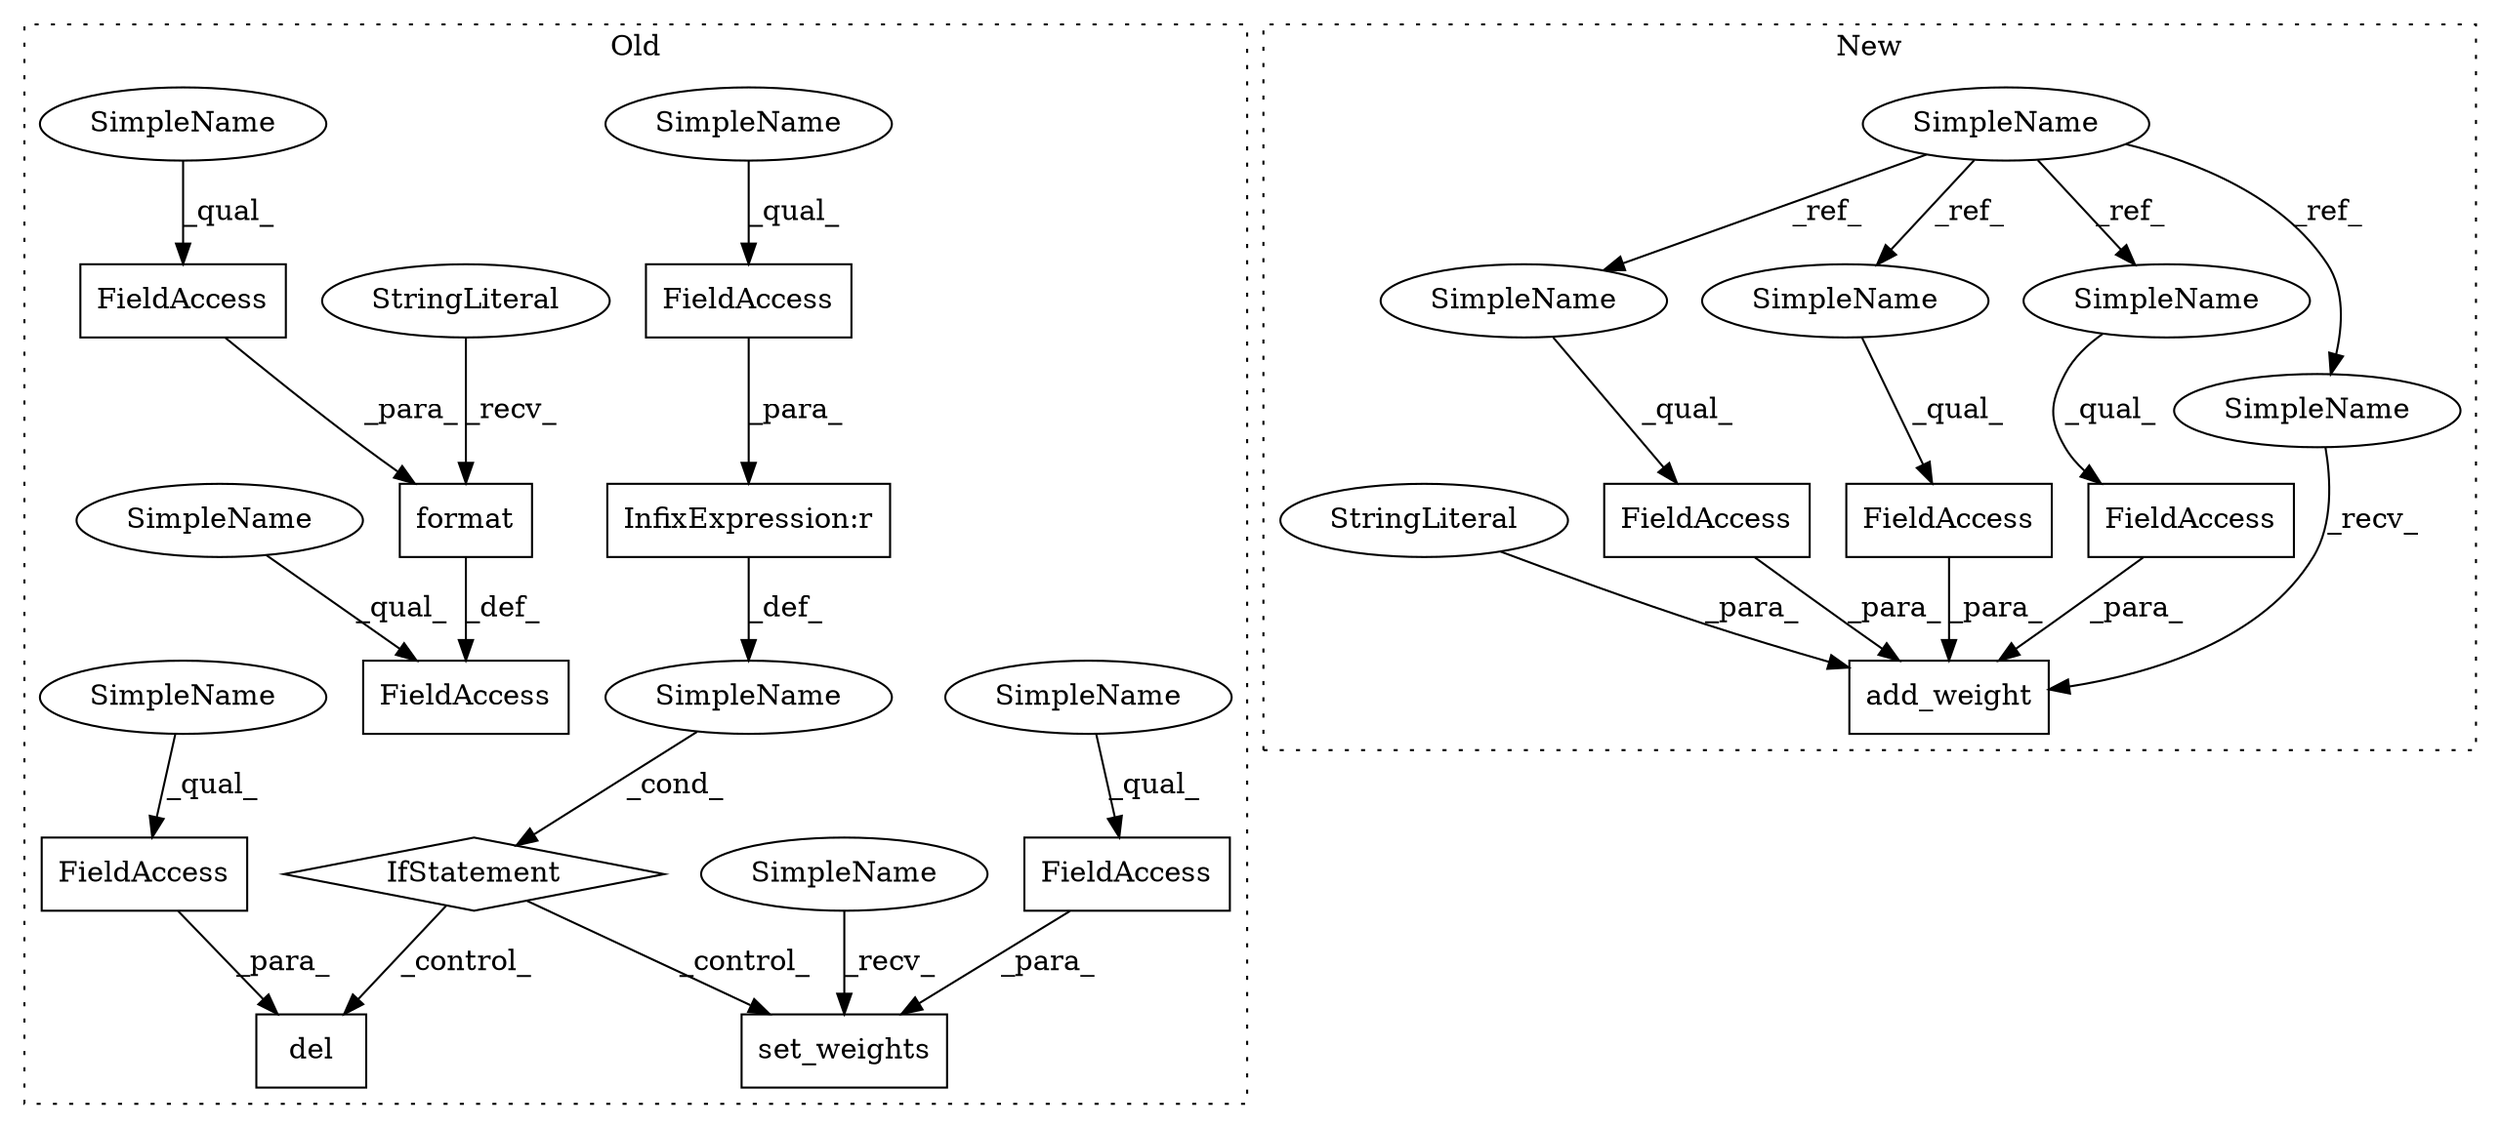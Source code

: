 digraph G {
subgraph cluster0 {
1 [label="format" a="32" s="1535,1551" l="7,1" shape="box"];
3 [label="FieldAccess" a="22" s="1542" l="9" shape="box"];
5 [label="set_weights" a="32" s="1665,1697" l="12,1" shape="box"];
6 [label="SimpleName" a="42" s="" l="" shape="ellipse"];
7 [label="del" a="32" s="1706,1730" l="4,1" shape="box"];
8 [label="FieldAccess" a="22" s="1710" l="20" shape="box"];
9 [label="FieldAccess" a="22" s="1677" l="20" shape="box"];
10 [label="FieldAccess" a="22" s="1559" l="22" shape="box"];
13 [label="FieldAccess" a="22" s="1622" l="20" shape="box"];
15 [label="IfStatement" a="25" s="1618,1650" l="4,2" shape="diamond"];
16 [label="StringLiteral" a="45" s="1523" l="11" shape="ellipse"];
18 [label="InfixExpression:r" a="27" s="1642" l="4" shape="box"];
23 [label="SimpleName" a="42" s="1660" l="4" shape="ellipse"];
24 [label="SimpleName" a="42" s="1542" l="4" shape="ellipse"];
25 [label="SimpleName" a="42" s="1677" l="4" shape="ellipse"];
26 [label="SimpleName" a="42" s="1622" l="4" shape="ellipse"];
27 [label="SimpleName" a="42" s="1559" l="4" shape="ellipse"];
28 [label="SimpleName" a="42" s="1710" l="4" shape="ellipse"];
label = "Old";
style="dotted";
}
subgraph cluster1 {
2 [label="add_weight" a="32" s="1751,1849" l="11,1" shape="box"];
4 [label="SimpleName" a="42" s="1345" l="4" shape="ellipse"];
11 [label="FieldAccess" a="22" s="1782" l="22" shape="box"];
12 [label="FieldAccess" a="22" s="1828" l="21" shape="box"];
14 [label="FieldAccess" a="22" s="1805" l="22" shape="box"];
17 [label="StringLiteral" a="45" s="1774" l="7" shape="ellipse"];
19 [label="SimpleName" a="42" s="1782" l="4" shape="ellipse"];
20 [label="SimpleName" a="42" s="1828" l="4" shape="ellipse"];
21 [label="SimpleName" a="42" s="1805" l="4" shape="ellipse"];
22 [label="SimpleName" a="42" s="1746" l="4" shape="ellipse"];
label = "New";
style="dotted";
}
1 -> 10 [label="_def_"];
3 -> 1 [label="_para_"];
4 -> 22 [label="_ref_"];
4 -> 21 [label="_ref_"];
4 -> 19 [label="_ref_"];
4 -> 20 [label="_ref_"];
6 -> 15 [label="_cond_"];
8 -> 7 [label="_para_"];
9 -> 5 [label="_para_"];
11 -> 2 [label="_para_"];
12 -> 2 [label="_para_"];
13 -> 18 [label="_para_"];
14 -> 2 [label="_para_"];
15 -> 7 [label="_control_"];
15 -> 5 [label="_control_"];
16 -> 1 [label="_recv_"];
17 -> 2 [label="_para_"];
18 -> 6 [label="_def_"];
19 -> 11 [label="_qual_"];
20 -> 12 [label="_qual_"];
21 -> 14 [label="_qual_"];
22 -> 2 [label="_recv_"];
23 -> 5 [label="_recv_"];
24 -> 3 [label="_qual_"];
25 -> 9 [label="_qual_"];
26 -> 13 [label="_qual_"];
27 -> 10 [label="_qual_"];
28 -> 8 [label="_qual_"];
}